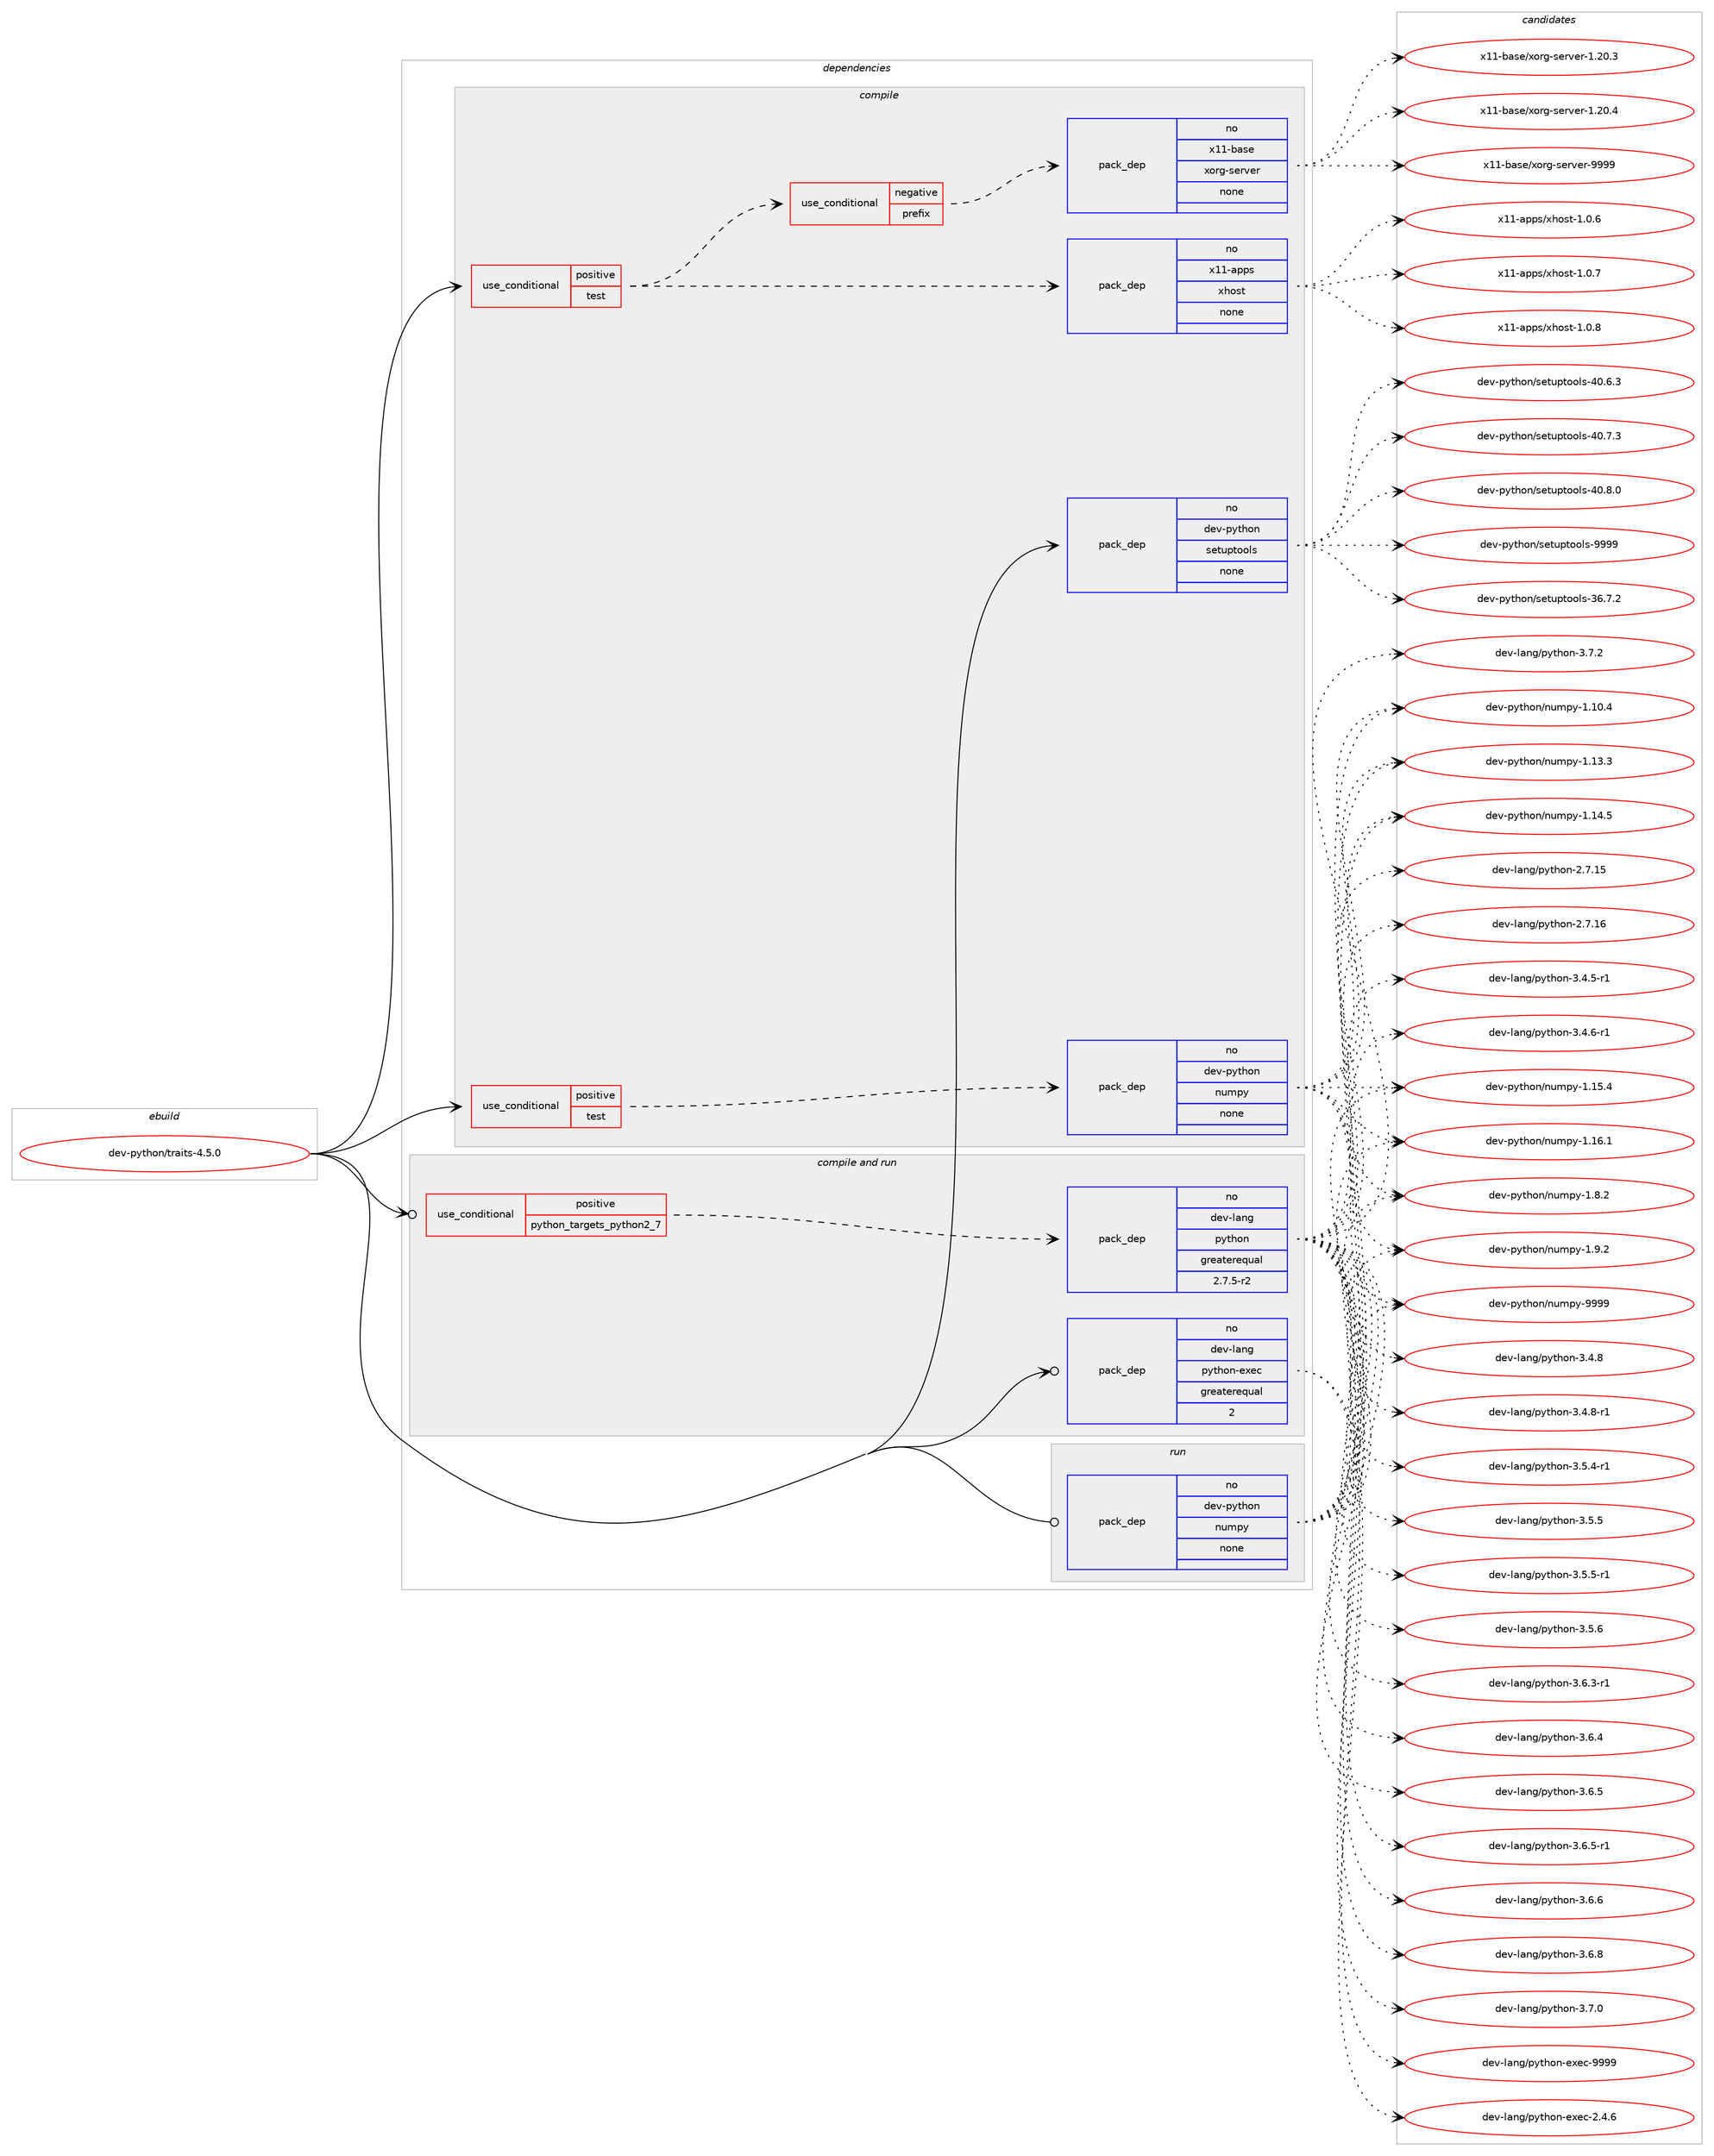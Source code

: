 digraph prolog {

# *************
# Graph options
# *************

newrank=true;
concentrate=true;
compound=true;
graph [rankdir=LR,fontname=Helvetica,fontsize=10,ranksep=1.5];#, ranksep=2.5, nodesep=0.2];
edge  [arrowhead=vee];
node  [fontname=Helvetica,fontsize=10];

# **********
# The ebuild
# **********

subgraph cluster_leftcol {
color=gray;
rank=same;
label=<<i>ebuild</i>>;
id [label="dev-python/traits-4.5.0", color=red, width=4, href="../dev-python/traits-4.5.0.svg"];
}

# ****************
# The dependencies
# ****************

subgraph cluster_midcol {
color=gray;
label=<<i>dependencies</i>>;
subgraph cluster_compile {
fillcolor="#eeeeee";
style=filled;
label=<<i>compile</i>>;
subgraph cond385926 {
dependency1445110 [label=<<TABLE BORDER="0" CELLBORDER="1" CELLSPACING="0" CELLPADDING="4"><TR><TD ROWSPAN="3" CELLPADDING="10">use_conditional</TD></TR><TR><TD>positive</TD></TR><TR><TD>test</TD></TR></TABLE>>, shape=none, color=red];
subgraph cond385927 {
dependency1445111 [label=<<TABLE BORDER="0" CELLBORDER="1" CELLSPACING="0" CELLPADDING="4"><TR><TD ROWSPAN="3" CELLPADDING="10">use_conditional</TD></TR><TR><TD>negative</TD></TR><TR><TD>prefix</TD></TR></TABLE>>, shape=none, color=red];
subgraph pack1035821 {
dependency1445112 [label=<<TABLE BORDER="0" CELLBORDER="1" CELLSPACING="0" CELLPADDING="4" WIDTH="220"><TR><TD ROWSPAN="6" CELLPADDING="30">pack_dep</TD></TR><TR><TD WIDTH="110">no</TD></TR><TR><TD>x11-base</TD></TR><TR><TD>xorg-server</TD></TR><TR><TD>none</TD></TR><TR><TD></TD></TR></TABLE>>, shape=none, color=blue];
}
dependency1445111:e -> dependency1445112:w [weight=20,style="dashed",arrowhead="vee"];
}
dependency1445110:e -> dependency1445111:w [weight=20,style="dashed",arrowhead="vee"];
subgraph pack1035822 {
dependency1445113 [label=<<TABLE BORDER="0" CELLBORDER="1" CELLSPACING="0" CELLPADDING="4" WIDTH="220"><TR><TD ROWSPAN="6" CELLPADDING="30">pack_dep</TD></TR><TR><TD WIDTH="110">no</TD></TR><TR><TD>x11-apps</TD></TR><TR><TD>xhost</TD></TR><TR><TD>none</TD></TR><TR><TD></TD></TR></TABLE>>, shape=none, color=blue];
}
dependency1445110:e -> dependency1445113:w [weight=20,style="dashed",arrowhead="vee"];
}
id:e -> dependency1445110:w [weight=20,style="solid",arrowhead="vee"];
subgraph cond385928 {
dependency1445114 [label=<<TABLE BORDER="0" CELLBORDER="1" CELLSPACING="0" CELLPADDING="4"><TR><TD ROWSPAN="3" CELLPADDING="10">use_conditional</TD></TR><TR><TD>positive</TD></TR><TR><TD>test</TD></TR></TABLE>>, shape=none, color=red];
subgraph pack1035823 {
dependency1445115 [label=<<TABLE BORDER="0" CELLBORDER="1" CELLSPACING="0" CELLPADDING="4" WIDTH="220"><TR><TD ROWSPAN="6" CELLPADDING="30">pack_dep</TD></TR><TR><TD WIDTH="110">no</TD></TR><TR><TD>dev-python</TD></TR><TR><TD>numpy</TD></TR><TR><TD>none</TD></TR><TR><TD></TD></TR></TABLE>>, shape=none, color=blue];
}
dependency1445114:e -> dependency1445115:w [weight=20,style="dashed",arrowhead="vee"];
}
id:e -> dependency1445114:w [weight=20,style="solid",arrowhead="vee"];
subgraph pack1035824 {
dependency1445116 [label=<<TABLE BORDER="0" CELLBORDER="1" CELLSPACING="0" CELLPADDING="4" WIDTH="220"><TR><TD ROWSPAN="6" CELLPADDING="30">pack_dep</TD></TR><TR><TD WIDTH="110">no</TD></TR><TR><TD>dev-python</TD></TR><TR><TD>setuptools</TD></TR><TR><TD>none</TD></TR><TR><TD></TD></TR></TABLE>>, shape=none, color=blue];
}
id:e -> dependency1445116:w [weight=20,style="solid",arrowhead="vee"];
}
subgraph cluster_compileandrun {
fillcolor="#eeeeee";
style=filled;
label=<<i>compile and run</i>>;
subgraph cond385929 {
dependency1445117 [label=<<TABLE BORDER="0" CELLBORDER="1" CELLSPACING="0" CELLPADDING="4"><TR><TD ROWSPAN="3" CELLPADDING="10">use_conditional</TD></TR><TR><TD>positive</TD></TR><TR><TD>python_targets_python2_7</TD></TR></TABLE>>, shape=none, color=red];
subgraph pack1035825 {
dependency1445118 [label=<<TABLE BORDER="0" CELLBORDER="1" CELLSPACING="0" CELLPADDING="4" WIDTH="220"><TR><TD ROWSPAN="6" CELLPADDING="30">pack_dep</TD></TR><TR><TD WIDTH="110">no</TD></TR><TR><TD>dev-lang</TD></TR><TR><TD>python</TD></TR><TR><TD>greaterequal</TD></TR><TR><TD>2.7.5-r2</TD></TR></TABLE>>, shape=none, color=blue];
}
dependency1445117:e -> dependency1445118:w [weight=20,style="dashed",arrowhead="vee"];
}
id:e -> dependency1445117:w [weight=20,style="solid",arrowhead="odotvee"];
subgraph pack1035826 {
dependency1445119 [label=<<TABLE BORDER="0" CELLBORDER="1" CELLSPACING="0" CELLPADDING="4" WIDTH="220"><TR><TD ROWSPAN="6" CELLPADDING="30">pack_dep</TD></TR><TR><TD WIDTH="110">no</TD></TR><TR><TD>dev-lang</TD></TR><TR><TD>python-exec</TD></TR><TR><TD>greaterequal</TD></TR><TR><TD>2</TD></TR></TABLE>>, shape=none, color=blue];
}
id:e -> dependency1445119:w [weight=20,style="solid",arrowhead="odotvee"];
}
subgraph cluster_run {
fillcolor="#eeeeee";
style=filled;
label=<<i>run</i>>;
subgraph pack1035827 {
dependency1445120 [label=<<TABLE BORDER="0" CELLBORDER="1" CELLSPACING="0" CELLPADDING="4" WIDTH="220"><TR><TD ROWSPAN="6" CELLPADDING="30">pack_dep</TD></TR><TR><TD WIDTH="110">no</TD></TR><TR><TD>dev-python</TD></TR><TR><TD>numpy</TD></TR><TR><TD>none</TD></TR><TR><TD></TD></TR></TABLE>>, shape=none, color=blue];
}
id:e -> dependency1445120:w [weight=20,style="solid",arrowhead="odot"];
}
}

# **************
# The candidates
# **************

subgraph cluster_choices {
rank=same;
color=gray;
label=<<i>candidates</i>>;

subgraph choice1035821 {
color=black;
nodesep=1;
choice1204949459897115101471201111141034511510111411810111445494650484651 [label="x11-base/xorg-server-1.20.3", color=red, width=4,href="../x11-base/xorg-server-1.20.3.svg"];
choice1204949459897115101471201111141034511510111411810111445494650484652 [label="x11-base/xorg-server-1.20.4", color=red, width=4,href="../x11-base/xorg-server-1.20.4.svg"];
choice120494945989711510147120111114103451151011141181011144557575757 [label="x11-base/xorg-server-9999", color=red, width=4,href="../x11-base/xorg-server-9999.svg"];
dependency1445112:e -> choice1204949459897115101471201111141034511510111411810111445494650484651:w [style=dotted,weight="100"];
dependency1445112:e -> choice1204949459897115101471201111141034511510111411810111445494650484652:w [style=dotted,weight="100"];
dependency1445112:e -> choice120494945989711510147120111114103451151011141181011144557575757:w [style=dotted,weight="100"];
}
subgraph choice1035822 {
color=black;
nodesep=1;
choice1204949459711211211547120104111115116454946484654 [label="x11-apps/xhost-1.0.6", color=red, width=4,href="../x11-apps/xhost-1.0.6.svg"];
choice1204949459711211211547120104111115116454946484655 [label="x11-apps/xhost-1.0.7", color=red, width=4,href="../x11-apps/xhost-1.0.7.svg"];
choice1204949459711211211547120104111115116454946484656 [label="x11-apps/xhost-1.0.8", color=red, width=4,href="../x11-apps/xhost-1.0.8.svg"];
dependency1445113:e -> choice1204949459711211211547120104111115116454946484654:w [style=dotted,weight="100"];
dependency1445113:e -> choice1204949459711211211547120104111115116454946484655:w [style=dotted,weight="100"];
dependency1445113:e -> choice1204949459711211211547120104111115116454946484656:w [style=dotted,weight="100"];
}
subgraph choice1035823 {
color=black;
nodesep=1;
choice100101118451121211161041111104711011710911212145494649484652 [label="dev-python/numpy-1.10.4", color=red, width=4,href="../dev-python/numpy-1.10.4.svg"];
choice100101118451121211161041111104711011710911212145494649514651 [label="dev-python/numpy-1.13.3", color=red, width=4,href="../dev-python/numpy-1.13.3.svg"];
choice100101118451121211161041111104711011710911212145494649524653 [label="dev-python/numpy-1.14.5", color=red, width=4,href="../dev-python/numpy-1.14.5.svg"];
choice100101118451121211161041111104711011710911212145494649534652 [label="dev-python/numpy-1.15.4", color=red, width=4,href="../dev-python/numpy-1.15.4.svg"];
choice100101118451121211161041111104711011710911212145494649544649 [label="dev-python/numpy-1.16.1", color=red, width=4,href="../dev-python/numpy-1.16.1.svg"];
choice1001011184511212111610411111047110117109112121454946564650 [label="dev-python/numpy-1.8.2", color=red, width=4,href="../dev-python/numpy-1.8.2.svg"];
choice1001011184511212111610411111047110117109112121454946574650 [label="dev-python/numpy-1.9.2", color=red, width=4,href="../dev-python/numpy-1.9.2.svg"];
choice10010111845112121116104111110471101171091121214557575757 [label="dev-python/numpy-9999", color=red, width=4,href="../dev-python/numpy-9999.svg"];
dependency1445115:e -> choice100101118451121211161041111104711011710911212145494649484652:w [style=dotted,weight="100"];
dependency1445115:e -> choice100101118451121211161041111104711011710911212145494649514651:w [style=dotted,weight="100"];
dependency1445115:e -> choice100101118451121211161041111104711011710911212145494649524653:w [style=dotted,weight="100"];
dependency1445115:e -> choice100101118451121211161041111104711011710911212145494649534652:w [style=dotted,weight="100"];
dependency1445115:e -> choice100101118451121211161041111104711011710911212145494649544649:w [style=dotted,weight="100"];
dependency1445115:e -> choice1001011184511212111610411111047110117109112121454946564650:w [style=dotted,weight="100"];
dependency1445115:e -> choice1001011184511212111610411111047110117109112121454946574650:w [style=dotted,weight="100"];
dependency1445115:e -> choice10010111845112121116104111110471101171091121214557575757:w [style=dotted,weight="100"];
}
subgraph choice1035824 {
color=black;
nodesep=1;
choice100101118451121211161041111104711510111611711211611111110811545515446554650 [label="dev-python/setuptools-36.7.2", color=red, width=4,href="../dev-python/setuptools-36.7.2.svg"];
choice100101118451121211161041111104711510111611711211611111110811545524846544651 [label="dev-python/setuptools-40.6.3", color=red, width=4,href="../dev-python/setuptools-40.6.3.svg"];
choice100101118451121211161041111104711510111611711211611111110811545524846554651 [label="dev-python/setuptools-40.7.3", color=red, width=4,href="../dev-python/setuptools-40.7.3.svg"];
choice100101118451121211161041111104711510111611711211611111110811545524846564648 [label="dev-python/setuptools-40.8.0", color=red, width=4,href="../dev-python/setuptools-40.8.0.svg"];
choice10010111845112121116104111110471151011161171121161111111081154557575757 [label="dev-python/setuptools-9999", color=red, width=4,href="../dev-python/setuptools-9999.svg"];
dependency1445116:e -> choice100101118451121211161041111104711510111611711211611111110811545515446554650:w [style=dotted,weight="100"];
dependency1445116:e -> choice100101118451121211161041111104711510111611711211611111110811545524846544651:w [style=dotted,weight="100"];
dependency1445116:e -> choice100101118451121211161041111104711510111611711211611111110811545524846554651:w [style=dotted,weight="100"];
dependency1445116:e -> choice100101118451121211161041111104711510111611711211611111110811545524846564648:w [style=dotted,weight="100"];
dependency1445116:e -> choice10010111845112121116104111110471151011161171121161111111081154557575757:w [style=dotted,weight="100"];
}
subgraph choice1035825 {
color=black;
nodesep=1;
choice10010111845108971101034711212111610411111045504655464953 [label="dev-lang/python-2.7.15", color=red, width=4,href="../dev-lang/python-2.7.15.svg"];
choice10010111845108971101034711212111610411111045504655464954 [label="dev-lang/python-2.7.16", color=red, width=4,href="../dev-lang/python-2.7.16.svg"];
choice1001011184510897110103471121211161041111104551465246534511449 [label="dev-lang/python-3.4.5-r1", color=red, width=4,href="../dev-lang/python-3.4.5-r1.svg"];
choice1001011184510897110103471121211161041111104551465246544511449 [label="dev-lang/python-3.4.6-r1", color=red, width=4,href="../dev-lang/python-3.4.6-r1.svg"];
choice100101118451089711010347112121116104111110455146524656 [label="dev-lang/python-3.4.8", color=red, width=4,href="../dev-lang/python-3.4.8.svg"];
choice1001011184510897110103471121211161041111104551465246564511449 [label="dev-lang/python-3.4.8-r1", color=red, width=4,href="../dev-lang/python-3.4.8-r1.svg"];
choice1001011184510897110103471121211161041111104551465346524511449 [label="dev-lang/python-3.5.4-r1", color=red, width=4,href="../dev-lang/python-3.5.4-r1.svg"];
choice100101118451089711010347112121116104111110455146534653 [label="dev-lang/python-3.5.5", color=red, width=4,href="../dev-lang/python-3.5.5.svg"];
choice1001011184510897110103471121211161041111104551465346534511449 [label="dev-lang/python-3.5.5-r1", color=red, width=4,href="../dev-lang/python-3.5.5-r1.svg"];
choice100101118451089711010347112121116104111110455146534654 [label="dev-lang/python-3.5.6", color=red, width=4,href="../dev-lang/python-3.5.6.svg"];
choice1001011184510897110103471121211161041111104551465446514511449 [label="dev-lang/python-3.6.3-r1", color=red, width=4,href="../dev-lang/python-3.6.3-r1.svg"];
choice100101118451089711010347112121116104111110455146544652 [label="dev-lang/python-3.6.4", color=red, width=4,href="../dev-lang/python-3.6.4.svg"];
choice100101118451089711010347112121116104111110455146544653 [label="dev-lang/python-3.6.5", color=red, width=4,href="../dev-lang/python-3.6.5.svg"];
choice1001011184510897110103471121211161041111104551465446534511449 [label="dev-lang/python-3.6.5-r1", color=red, width=4,href="../dev-lang/python-3.6.5-r1.svg"];
choice100101118451089711010347112121116104111110455146544654 [label="dev-lang/python-3.6.6", color=red, width=4,href="../dev-lang/python-3.6.6.svg"];
choice100101118451089711010347112121116104111110455146544656 [label="dev-lang/python-3.6.8", color=red, width=4,href="../dev-lang/python-3.6.8.svg"];
choice100101118451089711010347112121116104111110455146554648 [label="dev-lang/python-3.7.0", color=red, width=4,href="../dev-lang/python-3.7.0.svg"];
choice100101118451089711010347112121116104111110455146554650 [label="dev-lang/python-3.7.2", color=red, width=4,href="../dev-lang/python-3.7.2.svg"];
dependency1445118:e -> choice10010111845108971101034711212111610411111045504655464953:w [style=dotted,weight="100"];
dependency1445118:e -> choice10010111845108971101034711212111610411111045504655464954:w [style=dotted,weight="100"];
dependency1445118:e -> choice1001011184510897110103471121211161041111104551465246534511449:w [style=dotted,weight="100"];
dependency1445118:e -> choice1001011184510897110103471121211161041111104551465246544511449:w [style=dotted,weight="100"];
dependency1445118:e -> choice100101118451089711010347112121116104111110455146524656:w [style=dotted,weight="100"];
dependency1445118:e -> choice1001011184510897110103471121211161041111104551465246564511449:w [style=dotted,weight="100"];
dependency1445118:e -> choice1001011184510897110103471121211161041111104551465346524511449:w [style=dotted,weight="100"];
dependency1445118:e -> choice100101118451089711010347112121116104111110455146534653:w [style=dotted,weight="100"];
dependency1445118:e -> choice1001011184510897110103471121211161041111104551465346534511449:w [style=dotted,weight="100"];
dependency1445118:e -> choice100101118451089711010347112121116104111110455146534654:w [style=dotted,weight="100"];
dependency1445118:e -> choice1001011184510897110103471121211161041111104551465446514511449:w [style=dotted,weight="100"];
dependency1445118:e -> choice100101118451089711010347112121116104111110455146544652:w [style=dotted,weight="100"];
dependency1445118:e -> choice100101118451089711010347112121116104111110455146544653:w [style=dotted,weight="100"];
dependency1445118:e -> choice1001011184510897110103471121211161041111104551465446534511449:w [style=dotted,weight="100"];
dependency1445118:e -> choice100101118451089711010347112121116104111110455146544654:w [style=dotted,weight="100"];
dependency1445118:e -> choice100101118451089711010347112121116104111110455146544656:w [style=dotted,weight="100"];
dependency1445118:e -> choice100101118451089711010347112121116104111110455146554648:w [style=dotted,weight="100"];
dependency1445118:e -> choice100101118451089711010347112121116104111110455146554650:w [style=dotted,weight="100"];
}
subgraph choice1035826 {
color=black;
nodesep=1;
choice1001011184510897110103471121211161041111104510112010199455046524654 [label="dev-lang/python-exec-2.4.6", color=red, width=4,href="../dev-lang/python-exec-2.4.6.svg"];
choice10010111845108971101034711212111610411111045101120101994557575757 [label="dev-lang/python-exec-9999", color=red, width=4,href="../dev-lang/python-exec-9999.svg"];
dependency1445119:e -> choice1001011184510897110103471121211161041111104510112010199455046524654:w [style=dotted,weight="100"];
dependency1445119:e -> choice10010111845108971101034711212111610411111045101120101994557575757:w [style=dotted,weight="100"];
}
subgraph choice1035827 {
color=black;
nodesep=1;
choice100101118451121211161041111104711011710911212145494649484652 [label="dev-python/numpy-1.10.4", color=red, width=4,href="../dev-python/numpy-1.10.4.svg"];
choice100101118451121211161041111104711011710911212145494649514651 [label="dev-python/numpy-1.13.3", color=red, width=4,href="../dev-python/numpy-1.13.3.svg"];
choice100101118451121211161041111104711011710911212145494649524653 [label="dev-python/numpy-1.14.5", color=red, width=4,href="../dev-python/numpy-1.14.5.svg"];
choice100101118451121211161041111104711011710911212145494649534652 [label="dev-python/numpy-1.15.4", color=red, width=4,href="../dev-python/numpy-1.15.4.svg"];
choice100101118451121211161041111104711011710911212145494649544649 [label="dev-python/numpy-1.16.1", color=red, width=4,href="../dev-python/numpy-1.16.1.svg"];
choice1001011184511212111610411111047110117109112121454946564650 [label="dev-python/numpy-1.8.2", color=red, width=4,href="../dev-python/numpy-1.8.2.svg"];
choice1001011184511212111610411111047110117109112121454946574650 [label="dev-python/numpy-1.9.2", color=red, width=4,href="../dev-python/numpy-1.9.2.svg"];
choice10010111845112121116104111110471101171091121214557575757 [label="dev-python/numpy-9999", color=red, width=4,href="../dev-python/numpy-9999.svg"];
dependency1445120:e -> choice100101118451121211161041111104711011710911212145494649484652:w [style=dotted,weight="100"];
dependency1445120:e -> choice100101118451121211161041111104711011710911212145494649514651:w [style=dotted,weight="100"];
dependency1445120:e -> choice100101118451121211161041111104711011710911212145494649524653:w [style=dotted,weight="100"];
dependency1445120:e -> choice100101118451121211161041111104711011710911212145494649534652:w [style=dotted,weight="100"];
dependency1445120:e -> choice100101118451121211161041111104711011710911212145494649544649:w [style=dotted,weight="100"];
dependency1445120:e -> choice1001011184511212111610411111047110117109112121454946564650:w [style=dotted,weight="100"];
dependency1445120:e -> choice1001011184511212111610411111047110117109112121454946574650:w [style=dotted,weight="100"];
dependency1445120:e -> choice10010111845112121116104111110471101171091121214557575757:w [style=dotted,weight="100"];
}
}

}
